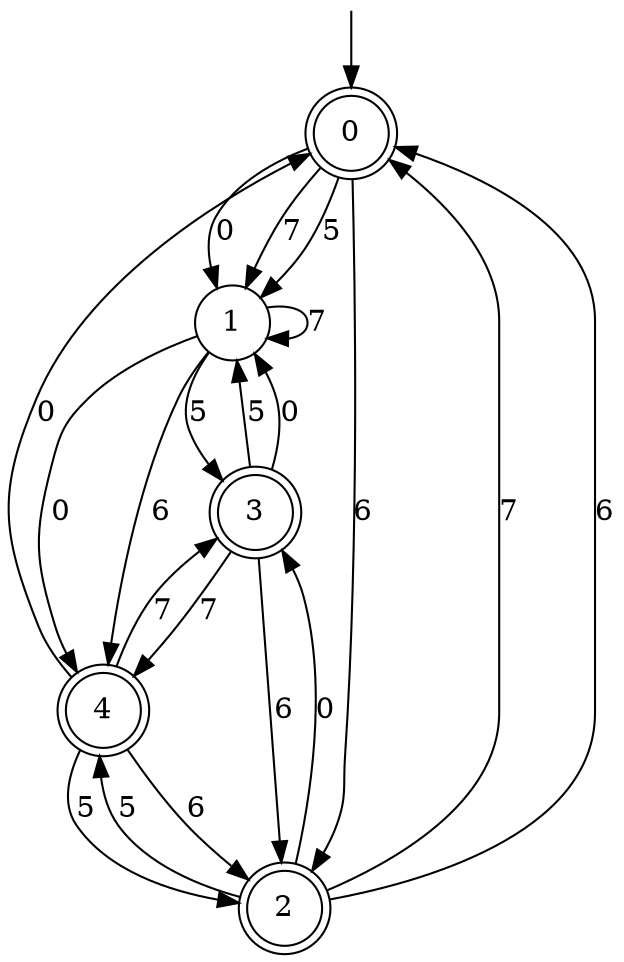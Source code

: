 digraph g {

	s0 [shape="doublecircle" label="0"];
	s1 [shape="circle" label="1"];
	s2 [shape="doublecircle" label="2"];
	s3 [shape="doublecircle" label="3"];
	s4 [shape="doublecircle" label="4"];
	s0 -> s1 [label="5"];
	s0 -> s1 [label="0"];
	s0 -> s1 [label="7"];
	s0 -> s2 [label="6"];
	s1 -> s3 [label="5"];
	s1 -> s4 [label="0"];
	s1 -> s1 [label="7"];
	s1 -> s4 [label="6"];
	s2 -> s4 [label="5"];
	s2 -> s3 [label="0"];
	s2 -> s0 [label="7"];
	s2 -> s0 [label="6"];
	s3 -> s1 [label="5"];
	s3 -> s1 [label="0"];
	s3 -> s4 [label="7"];
	s3 -> s2 [label="6"];
	s4 -> s2 [label="5"];
	s4 -> s0 [label="0"];
	s4 -> s3 [label="7"];
	s4 -> s2 [label="6"];

__start0 [label="" shape="none" width="0" height="0"];
__start0 -> s0;

}
